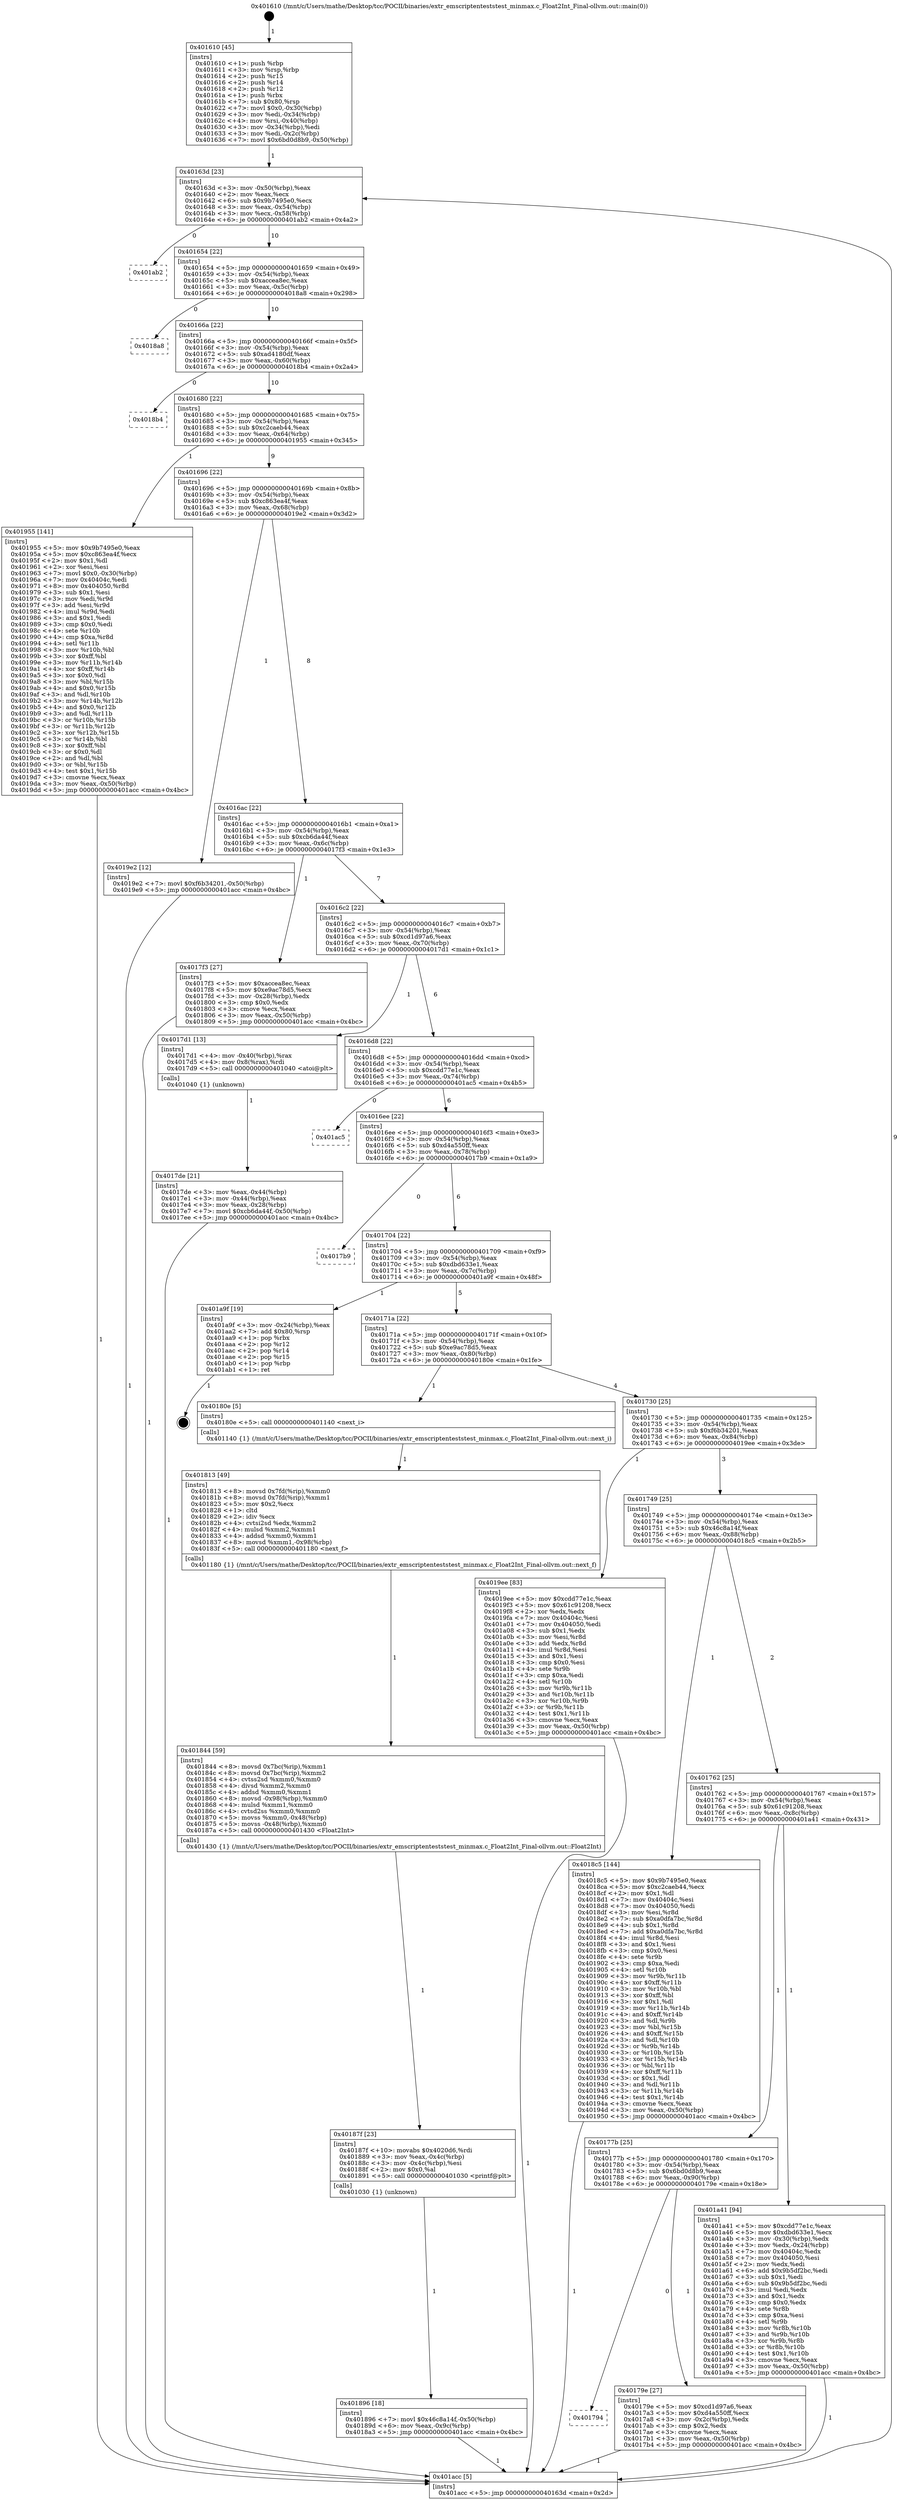 digraph "0x401610" {
  label = "0x401610 (/mnt/c/Users/mathe/Desktop/tcc/POCII/binaries/extr_emscriptenteststest_minmax.c_Float2Int_Final-ollvm.out::main(0))"
  labelloc = "t"
  node[shape=record]

  Entry [label="",width=0.3,height=0.3,shape=circle,fillcolor=black,style=filled]
  "0x40163d" [label="{
     0x40163d [23]\l
     | [instrs]\l
     &nbsp;&nbsp;0x40163d \<+3\>: mov -0x50(%rbp),%eax\l
     &nbsp;&nbsp;0x401640 \<+2\>: mov %eax,%ecx\l
     &nbsp;&nbsp;0x401642 \<+6\>: sub $0x9b7495e0,%ecx\l
     &nbsp;&nbsp;0x401648 \<+3\>: mov %eax,-0x54(%rbp)\l
     &nbsp;&nbsp;0x40164b \<+3\>: mov %ecx,-0x58(%rbp)\l
     &nbsp;&nbsp;0x40164e \<+6\>: je 0000000000401ab2 \<main+0x4a2\>\l
  }"]
  "0x401ab2" [label="{
     0x401ab2\l
  }", style=dashed]
  "0x401654" [label="{
     0x401654 [22]\l
     | [instrs]\l
     &nbsp;&nbsp;0x401654 \<+5\>: jmp 0000000000401659 \<main+0x49\>\l
     &nbsp;&nbsp;0x401659 \<+3\>: mov -0x54(%rbp),%eax\l
     &nbsp;&nbsp;0x40165c \<+5\>: sub $0xaccea8ec,%eax\l
     &nbsp;&nbsp;0x401661 \<+3\>: mov %eax,-0x5c(%rbp)\l
     &nbsp;&nbsp;0x401664 \<+6\>: je 00000000004018a8 \<main+0x298\>\l
  }"]
  Exit [label="",width=0.3,height=0.3,shape=circle,fillcolor=black,style=filled,peripheries=2]
  "0x4018a8" [label="{
     0x4018a8\l
  }", style=dashed]
  "0x40166a" [label="{
     0x40166a [22]\l
     | [instrs]\l
     &nbsp;&nbsp;0x40166a \<+5\>: jmp 000000000040166f \<main+0x5f\>\l
     &nbsp;&nbsp;0x40166f \<+3\>: mov -0x54(%rbp),%eax\l
     &nbsp;&nbsp;0x401672 \<+5\>: sub $0xad4180df,%eax\l
     &nbsp;&nbsp;0x401677 \<+3\>: mov %eax,-0x60(%rbp)\l
     &nbsp;&nbsp;0x40167a \<+6\>: je 00000000004018b4 \<main+0x2a4\>\l
  }"]
  "0x401896" [label="{
     0x401896 [18]\l
     | [instrs]\l
     &nbsp;&nbsp;0x401896 \<+7\>: movl $0x46c8a14f,-0x50(%rbp)\l
     &nbsp;&nbsp;0x40189d \<+6\>: mov %eax,-0x9c(%rbp)\l
     &nbsp;&nbsp;0x4018a3 \<+5\>: jmp 0000000000401acc \<main+0x4bc\>\l
  }"]
  "0x4018b4" [label="{
     0x4018b4\l
  }", style=dashed]
  "0x401680" [label="{
     0x401680 [22]\l
     | [instrs]\l
     &nbsp;&nbsp;0x401680 \<+5\>: jmp 0000000000401685 \<main+0x75\>\l
     &nbsp;&nbsp;0x401685 \<+3\>: mov -0x54(%rbp),%eax\l
     &nbsp;&nbsp;0x401688 \<+5\>: sub $0xc2caeb44,%eax\l
     &nbsp;&nbsp;0x40168d \<+3\>: mov %eax,-0x64(%rbp)\l
     &nbsp;&nbsp;0x401690 \<+6\>: je 0000000000401955 \<main+0x345\>\l
  }"]
  "0x40187f" [label="{
     0x40187f [23]\l
     | [instrs]\l
     &nbsp;&nbsp;0x40187f \<+10\>: movabs $0x4020d6,%rdi\l
     &nbsp;&nbsp;0x401889 \<+3\>: mov %eax,-0x4c(%rbp)\l
     &nbsp;&nbsp;0x40188c \<+3\>: mov -0x4c(%rbp),%esi\l
     &nbsp;&nbsp;0x40188f \<+2\>: mov $0x0,%al\l
     &nbsp;&nbsp;0x401891 \<+5\>: call 0000000000401030 \<printf@plt\>\l
     | [calls]\l
     &nbsp;&nbsp;0x401030 \{1\} (unknown)\l
  }"]
  "0x401955" [label="{
     0x401955 [141]\l
     | [instrs]\l
     &nbsp;&nbsp;0x401955 \<+5\>: mov $0x9b7495e0,%eax\l
     &nbsp;&nbsp;0x40195a \<+5\>: mov $0xc863ea4f,%ecx\l
     &nbsp;&nbsp;0x40195f \<+2\>: mov $0x1,%dl\l
     &nbsp;&nbsp;0x401961 \<+2\>: xor %esi,%esi\l
     &nbsp;&nbsp;0x401963 \<+7\>: movl $0x0,-0x30(%rbp)\l
     &nbsp;&nbsp;0x40196a \<+7\>: mov 0x40404c,%edi\l
     &nbsp;&nbsp;0x401971 \<+8\>: mov 0x404050,%r8d\l
     &nbsp;&nbsp;0x401979 \<+3\>: sub $0x1,%esi\l
     &nbsp;&nbsp;0x40197c \<+3\>: mov %edi,%r9d\l
     &nbsp;&nbsp;0x40197f \<+3\>: add %esi,%r9d\l
     &nbsp;&nbsp;0x401982 \<+4\>: imul %r9d,%edi\l
     &nbsp;&nbsp;0x401986 \<+3\>: and $0x1,%edi\l
     &nbsp;&nbsp;0x401989 \<+3\>: cmp $0x0,%edi\l
     &nbsp;&nbsp;0x40198c \<+4\>: sete %r10b\l
     &nbsp;&nbsp;0x401990 \<+4\>: cmp $0xa,%r8d\l
     &nbsp;&nbsp;0x401994 \<+4\>: setl %r11b\l
     &nbsp;&nbsp;0x401998 \<+3\>: mov %r10b,%bl\l
     &nbsp;&nbsp;0x40199b \<+3\>: xor $0xff,%bl\l
     &nbsp;&nbsp;0x40199e \<+3\>: mov %r11b,%r14b\l
     &nbsp;&nbsp;0x4019a1 \<+4\>: xor $0xff,%r14b\l
     &nbsp;&nbsp;0x4019a5 \<+3\>: xor $0x0,%dl\l
     &nbsp;&nbsp;0x4019a8 \<+3\>: mov %bl,%r15b\l
     &nbsp;&nbsp;0x4019ab \<+4\>: and $0x0,%r15b\l
     &nbsp;&nbsp;0x4019af \<+3\>: and %dl,%r10b\l
     &nbsp;&nbsp;0x4019b2 \<+3\>: mov %r14b,%r12b\l
     &nbsp;&nbsp;0x4019b5 \<+4\>: and $0x0,%r12b\l
     &nbsp;&nbsp;0x4019b9 \<+3\>: and %dl,%r11b\l
     &nbsp;&nbsp;0x4019bc \<+3\>: or %r10b,%r15b\l
     &nbsp;&nbsp;0x4019bf \<+3\>: or %r11b,%r12b\l
     &nbsp;&nbsp;0x4019c2 \<+3\>: xor %r12b,%r15b\l
     &nbsp;&nbsp;0x4019c5 \<+3\>: or %r14b,%bl\l
     &nbsp;&nbsp;0x4019c8 \<+3\>: xor $0xff,%bl\l
     &nbsp;&nbsp;0x4019cb \<+3\>: or $0x0,%dl\l
     &nbsp;&nbsp;0x4019ce \<+2\>: and %dl,%bl\l
     &nbsp;&nbsp;0x4019d0 \<+3\>: or %bl,%r15b\l
     &nbsp;&nbsp;0x4019d3 \<+4\>: test $0x1,%r15b\l
     &nbsp;&nbsp;0x4019d7 \<+3\>: cmovne %ecx,%eax\l
     &nbsp;&nbsp;0x4019da \<+3\>: mov %eax,-0x50(%rbp)\l
     &nbsp;&nbsp;0x4019dd \<+5\>: jmp 0000000000401acc \<main+0x4bc\>\l
  }"]
  "0x401696" [label="{
     0x401696 [22]\l
     | [instrs]\l
     &nbsp;&nbsp;0x401696 \<+5\>: jmp 000000000040169b \<main+0x8b\>\l
     &nbsp;&nbsp;0x40169b \<+3\>: mov -0x54(%rbp),%eax\l
     &nbsp;&nbsp;0x40169e \<+5\>: sub $0xc863ea4f,%eax\l
     &nbsp;&nbsp;0x4016a3 \<+3\>: mov %eax,-0x68(%rbp)\l
     &nbsp;&nbsp;0x4016a6 \<+6\>: je 00000000004019e2 \<main+0x3d2\>\l
  }"]
  "0x401844" [label="{
     0x401844 [59]\l
     | [instrs]\l
     &nbsp;&nbsp;0x401844 \<+8\>: movsd 0x7bc(%rip),%xmm1\l
     &nbsp;&nbsp;0x40184c \<+8\>: movsd 0x7bc(%rip),%xmm2\l
     &nbsp;&nbsp;0x401854 \<+4\>: cvtss2sd %xmm0,%xmm0\l
     &nbsp;&nbsp;0x401858 \<+4\>: divsd %xmm2,%xmm0\l
     &nbsp;&nbsp;0x40185c \<+4\>: addsd %xmm0,%xmm1\l
     &nbsp;&nbsp;0x401860 \<+8\>: movsd -0x98(%rbp),%xmm0\l
     &nbsp;&nbsp;0x401868 \<+4\>: mulsd %xmm1,%xmm0\l
     &nbsp;&nbsp;0x40186c \<+4\>: cvtsd2ss %xmm0,%xmm0\l
     &nbsp;&nbsp;0x401870 \<+5\>: movss %xmm0,-0x48(%rbp)\l
     &nbsp;&nbsp;0x401875 \<+5\>: movss -0x48(%rbp),%xmm0\l
     &nbsp;&nbsp;0x40187a \<+5\>: call 0000000000401430 \<Float2Int\>\l
     | [calls]\l
     &nbsp;&nbsp;0x401430 \{1\} (/mnt/c/Users/mathe/Desktop/tcc/POCII/binaries/extr_emscriptenteststest_minmax.c_Float2Int_Final-ollvm.out::Float2Int)\l
  }"]
  "0x4019e2" [label="{
     0x4019e2 [12]\l
     | [instrs]\l
     &nbsp;&nbsp;0x4019e2 \<+7\>: movl $0xf6b34201,-0x50(%rbp)\l
     &nbsp;&nbsp;0x4019e9 \<+5\>: jmp 0000000000401acc \<main+0x4bc\>\l
  }"]
  "0x4016ac" [label="{
     0x4016ac [22]\l
     | [instrs]\l
     &nbsp;&nbsp;0x4016ac \<+5\>: jmp 00000000004016b1 \<main+0xa1\>\l
     &nbsp;&nbsp;0x4016b1 \<+3\>: mov -0x54(%rbp),%eax\l
     &nbsp;&nbsp;0x4016b4 \<+5\>: sub $0xcb6da44f,%eax\l
     &nbsp;&nbsp;0x4016b9 \<+3\>: mov %eax,-0x6c(%rbp)\l
     &nbsp;&nbsp;0x4016bc \<+6\>: je 00000000004017f3 \<main+0x1e3\>\l
  }"]
  "0x401813" [label="{
     0x401813 [49]\l
     | [instrs]\l
     &nbsp;&nbsp;0x401813 \<+8\>: movsd 0x7fd(%rip),%xmm0\l
     &nbsp;&nbsp;0x40181b \<+8\>: movsd 0x7fd(%rip),%xmm1\l
     &nbsp;&nbsp;0x401823 \<+5\>: mov $0x2,%ecx\l
     &nbsp;&nbsp;0x401828 \<+1\>: cltd\l
     &nbsp;&nbsp;0x401829 \<+2\>: idiv %ecx\l
     &nbsp;&nbsp;0x40182b \<+4\>: cvtsi2sd %edx,%xmm2\l
     &nbsp;&nbsp;0x40182f \<+4\>: mulsd %xmm2,%xmm1\l
     &nbsp;&nbsp;0x401833 \<+4\>: addsd %xmm0,%xmm1\l
     &nbsp;&nbsp;0x401837 \<+8\>: movsd %xmm1,-0x98(%rbp)\l
     &nbsp;&nbsp;0x40183f \<+5\>: call 0000000000401180 \<next_f\>\l
     | [calls]\l
     &nbsp;&nbsp;0x401180 \{1\} (/mnt/c/Users/mathe/Desktop/tcc/POCII/binaries/extr_emscriptenteststest_minmax.c_Float2Int_Final-ollvm.out::next_f)\l
  }"]
  "0x4017f3" [label="{
     0x4017f3 [27]\l
     | [instrs]\l
     &nbsp;&nbsp;0x4017f3 \<+5\>: mov $0xaccea8ec,%eax\l
     &nbsp;&nbsp;0x4017f8 \<+5\>: mov $0xe9ac78d5,%ecx\l
     &nbsp;&nbsp;0x4017fd \<+3\>: mov -0x28(%rbp),%edx\l
     &nbsp;&nbsp;0x401800 \<+3\>: cmp $0x0,%edx\l
     &nbsp;&nbsp;0x401803 \<+3\>: cmove %ecx,%eax\l
     &nbsp;&nbsp;0x401806 \<+3\>: mov %eax,-0x50(%rbp)\l
     &nbsp;&nbsp;0x401809 \<+5\>: jmp 0000000000401acc \<main+0x4bc\>\l
  }"]
  "0x4016c2" [label="{
     0x4016c2 [22]\l
     | [instrs]\l
     &nbsp;&nbsp;0x4016c2 \<+5\>: jmp 00000000004016c7 \<main+0xb7\>\l
     &nbsp;&nbsp;0x4016c7 \<+3\>: mov -0x54(%rbp),%eax\l
     &nbsp;&nbsp;0x4016ca \<+5\>: sub $0xcd1d97a6,%eax\l
     &nbsp;&nbsp;0x4016cf \<+3\>: mov %eax,-0x70(%rbp)\l
     &nbsp;&nbsp;0x4016d2 \<+6\>: je 00000000004017d1 \<main+0x1c1\>\l
  }"]
  "0x4017de" [label="{
     0x4017de [21]\l
     | [instrs]\l
     &nbsp;&nbsp;0x4017de \<+3\>: mov %eax,-0x44(%rbp)\l
     &nbsp;&nbsp;0x4017e1 \<+3\>: mov -0x44(%rbp),%eax\l
     &nbsp;&nbsp;0x4017e4 \<+3\>: mov %eax,-0x28(%rbp)\l
     &nbsp;&nbsp;0x4017e7 \<+7\>: movl $0xcb6da44f,-0x50(%rbp)\l
     &nbsp;&nbsp;0x4017ee \<+5\>: jmp 0000000000401acc \<main+0x4bc\>\l
  }"]
  "0x4017d1" [label="{
     0x4017d1 [13]\l
     | [instrs]\l
     &nbsp;&nbsp;0x4017d1 \<+4\>: mov -0x40(%rbp),%rax\l
     &nbsp;&nbsp;0x4017d5 \<+4\>: mov 0x8(%rax),%rdi\l
     &nbsp;&nbsp;0x4017d9 \<+5\>: call 0000000000401040 \<atoi@plt\>\l
     | [calls]\l
     &nbsp;&nbsp;0x401040 \{1\} (unknown)\l
  }"]
  "0x4016d8" [label="{
     0x4016d8 [22]\l
     | [instrs]\l
     &nbsp;&nbsp;0x4016d8 \<+5\>: jmp 00000000004016dd \<main+0xcd\>\l
     &nbsp;&nbsp;0x4016dd \<+3\>: mov -0x54(%rbp),%eax\l
     &nbsp;&nbsp;0x4016e0 \<+5\>: sub $0xcdd77e1c,%eax\l
     &nbsp;&nbsp;0x4016e5 \<+3\>: mov %eax,-0x74(%rbp)\l
     &nbsp;&nbsp;0x4016e8 \<+6\>: je 0000000000401ac5 \<main+0x4b5\>\l
  }"]
  "0x401610" [label="{
     0x401610 [45]\l
     | [instrs]\l
     &nbsp;&nbsp;0x401610 \<+1\>: push %rbp\l
     &nbsp;&nbsp;0x401611 \<+3\>: mov %rsp,%rbp\l
     &nbsp;&nbsp;0x401614 \<+2\>: push %r15\l
     &nbsp;&nbsp;0x401616 \<+2\>: push %r14\l
     &nbsp;&nbsp;0x401618 \<+2\>: push %r12\l
     &nbsp;&nbsp;0x40161a \<+1\>: push %rbx\l
     &nbsp;&nbsp;0x40161b \<+7\>: sub $0x80,%rsp\l
     &nbsp;&nbsp;0x401622 \<+7\>: movl $0x0,-0x30(%rbp)\l
     &nbsp;&nbsp;0x401629 \<+3\>: mov %edi,-0x34(%rbp)\l
     &nbsp;&nbsp;0x40162c \<+4\>: mov %rsi,-0x40(%rbp)\l
     &nbsp;&nbsp;0x401630 \<+3\>: mov -0x34(%rbp),%edi\l
     &nbsp;&nbsp;0x401633 \<+3\>: mov %edi,-0x2c(%rbp)\l
     &nbsp;&nbsp;0x401636 \<+7\>: movl $0x6bd0d8b9,-0x50(%rbp)\l
  }"]
  "0x401ac5" [label="{
     0x401ac5\l
  }", style=dashed]
  "0x4016ee" [label="{
     0x4016ee [22]\l
     | [instrs]\l
     &nbsp;&nbsp;0x4016ee \<+5\>: jmp 00000000004016f3 \<main+0xe3\>\l
     &nbsp;&nbsp;0x4016f3 \<+3\>: mov -0x54(%rbp),%eax\l
     &nbsp;&nbsp;0x4016f6 \<+5\>: sub $0xd4a550ff,%eax\l
     &nbsp;&nbsp;0x4016fb \<+3\>: mov %eax,-0x78(%rbp)\l
     &nbsp;&nbsp;0x4016fe \<+6\>: je 00000000004017b9 \<main+0x1a9\>\l
  }"]
  "0x401acc" [label="{
     0x401acc [5]\l
     | [instrs]\l
     &nbsp;&nbsp;0x401acc \<+5\>: jmp 000000000040163d \<main+0x2d\>\l
  }"]
  "0x4017b9" [label="{
     0x4017b9\l
  }", style=dashed]
  "0x401704" [label="{
     0x401704 [22]\l
     | [instrs]\l
     &nbsp;&nbsp;0x401704 \<+5\>: jmp 0000000000401709 \<main+0xf9\>\l
     &nbsp;&nbsp;0x401709 \<+3\>: mov -0x54(%rbp),%eax\l
     &nbsp;&nbsp;0x40170c \<+5\>: sub $0xdbd633e1,%eax\l
     &nbsp;&nbsp;0x401711 \<+3\>: mov %eax,-0x7c(%rbp)\l
     &nbsp;&nbsp;0x401714 \<+6\>: je 0000000000401a9f \<main+0x48f\>\l
  }"]
  "0x401794" [label="{
     0x401794\l
  }", style=dashed]
  "0x401a9f" [label="{
     0x401a9f [19]\l
     | [instrs]\l
     &nbsp;&nbsp;0x401a9f \<+3\>: mov -0x24(%rbp),%eax\l
     &nbsp;&nbsp;0x401aa2 \<+7\>: add $0x80,%rsp\l
     &nbsp;&nbsp;0x401aa9 \<+1\>: pop %rbx\l
     &nbsp;&nbsp;0x401aaa \<+2\>: pop %r12\l
     &nbsp;&nbsp;0x401aac \<+2\>: pop %r14\l
     &nbsp;&nbsp;0x401aae \<+2\>: pop %r15\l
     &nbsp;&nbsp;0x401ab0 \<+1\>: pop %rbp\l
     &nbsp;&nbsp;0x401ab1 \<+1\>: ret\l
  }"]
  "0x40171a" [label="{
     0x40171a [22]\l
     | [instrs]\l
     &nbsp;&nbsp;0x40171a \<+5\>: jmp 000000000040171f \<main+0x10f\>\l
     &nbsp;&nbsp;0x40171f \<+3\>: mov -0x54(%rbp),%eax\l
     &nbsp;&nbsp;0x401722 \<+5\>: sub $0xe9ac78d5,%eax\l
     &nbsp;&nbsp;0x401727 \<+3\>: mov %eax,-0x80(%rbp)\l
     &nbsp;&nbsp;0x40172a \<+6\>: je 000000000040180e \<main+0x1fe\>\l
  }"]
  "0x40179e" [label="{
     0x40179e [27]\l
     | [instrs]\l
     &nbsp;&nbsp;0x40179e \<+5\>: mov $0xcd1d97a6,%eax\l
     &nbsp;&nbsp;0x4017a3 \<+5\>: mov $0xd4a550ff,%ecx\l
     &nbsp;&nbsp;0x4017a8 \<+3\>: mov -0x2c(%rbp),%edx\l
     &nbsp;&nbsp;0x4017ab \<+3\>: cmp $0x2,%edx\l
     &nbsp;&nbsp;0x4017ae \<+3\>: cmovne %ecx,%eax\l
     &nbsp;&nbsp;0x4017b1 \<+3\>: mov %eax,-0x50(%rbp)\l
     &nbsp;&nbsp;0x4017b4 \<+5\>: jmp 0000000000401acc \<main+0x4bc\>\l
  }"]
  "0x40180e" [label="{
     0x40180e [5]\l
     | [instrs]\l
     &nbsp;&nbsp;0x40180e \<+5\>: call 0000000000401140 \<next_i\>\l
     | [calls]\l
     &nbsp;&nbsp;0x401140 \{1\} (/mnt/c/Users/mathe/Desktop/tcc/POCII/binaries/extr_emscriptenteststest_minmax.c_Float2Int_Final-ollvm.out::next_i)\l
  }"]
  "0x401730" [label="{
     0x401730 [25]\l
     | [instrs]\l
     &nbsp;&nbsp;0x401730 \<+5\>: jmp 0000000000401735 \<main+0x125\>\l
     &nbsp;&nbsp;0x401735 \<+3\>: mov -0x54(%rbp),%eax\l
     &nbsp;&nbsp;0x401738 \<+5\>: sub $0xf6b34201,%eax\l
     &nbsp;&nbsp;0x40173d \<+6\>: mov %eax,-0x84(%rbp)\l
     &nbsp;&nbsp;0x401743 \<+6\>: je 00000000004019ee \<main+0x3de\>\l
  }"]
  "0x40177b" [label="{
     0x40177b [25]\l
     | [instrs]\l
     &nbsp;&nbsp;0x40177b \<+5\>: jmp 0000000000401780 \<main+0x170\>\l
     &nbsp;&nbsp;0x401780 \<+3\>: mov -0x54(%rbp),%eax\l
     &nbsp;&nbsp;0x401783 \<+5\>: sub $0x6bd0d8b9,%eax\l
     &nbsp;&nbsp;0x401788 \<+6\>: mov %eax,-0x90(%rbp)\l
     &nbsp;&nbsp;0x40178e \<+6\>: je 000000000040179e \<main+0x18e\>\l
  }"]
  "0x4019ee" [label="{
     0x4019ee [83]\l
     | [instrs]\l
     &nbsp;&nbsp;0x4019ee \<+5\>: mov $0xcdd77e1c,%eax\l
     &nbsp;&nbsp;0x4019f3 \<+5\>: mov $0x61c91208,%ecx\l
     &nbsp;&nbsp;0x4019f8 \<+2\>: xor %edx,%edx\l
     &nbsp;&nbsp;0x4019fa \<+7\>: mov 0x40404c,%esi\l
     &nbsp;&nbsp;0x401a01 \<+7\>: mov 0x404050,%edi\l
     &nbsp;&nbsp;0x401a08 \<+3\>: sub $0x1,%edx\l
     &nbsp;&nbsp;0x401a0b \<+3\>: mov %esi,%r8d\l
     &nbsp;&nbsp;0x401a0e \<+3\>: add %edx,%r8d\l
     &nbsp;&nbsp;0x401a11 \<+4\>: imul %r8d,%esi\l
     &nbsp;&nbsp;0x401a15 \<+3\>: and $0x1,%esi\l
     &nbsp;&nbsp;0x401a18 \<+3\>: cmp $0x0,%esi\l
     &nbsp;&nbsp;0x401a1b \<+4\>: sete %r9b\l
     &nbsp;&nbsp;0x401a1f \<+3\>: cmp $0xa,%edi\l
     &nbsp;&nbsp;0x401a22 \<+4\>: setl %r10b\l
     &nbsp;&nbsp;0x401a26 \<+3\>: mov %r9b,%r11b\l
     &nbsp;&nbsp;0x401a29 \<+3\>: and %r10b,%r11b\l
     &nbsp;&nbsp;0x401a2c \<+3\>: xor %r10b,%r9b\l
     &nbsp;&nbsp;0x401a2f \<+3\>: or %r9b,%r11b\l
     &nbsp;&nbsp;0x401a32 \<+4\>: test $0x1,%r11b\l
     &nbsp;&nbsp;0x401a36 \<+3\>: cmovne %ecx,%eax\l
     &nbsp;&nbsp;0x401a39 \<+3\>: mov %eax,-0x50(%rbp)\l
     &nbsp;&nbsp;0x401a3c \<+5\>: jmp 0000000000401acc \<main+0x4bc\>\l
  }"]
  "0x401749" [label="{
     0x401749 [25]\l
     | [instrs]\l
     &nbsp;&nbsp;0x401749 \<+5\>: jmp 000000000040174e \<main+0x13e\>\l
     &nbsp;&nbsp;0x40174e \<+3\>: mov -0x54(%rbp),%eax\l
     &nbsp;&nbsp;0x401751 \<+5\>: sub $0x46c8a14f,%eax\l
     &nbsp;&nbsp;0x401756 \<+6\>: mov %eax,-0x88(%rbp)\l
     &nbsp;&nbsp;0x40175c \<+6\>: je 00000000004018c5 \<main+0x2b5\>\l
  }"]
  "0x401a41" [label="{
     0x401a41 [94]\l
     | [instrs]\l
     &nbsp;&nbsp;0x401a41 \<+5\>: mov $0xcdd77e1c,%eax\l
     &nbsp;&nbsp;0x401a46 \<+5\>: mov $0xdbd633e1,%ecx\l
     &nbsp;&nbsp;0x401a4b \<+3\>: mov -0x30(%rbp),%edx\l
     &nbsp;&nbsp;0x401a4e \<+3\>: mov %edx,-0x24(%rbp)\l
     &nbsp;&nbsp;0x401a51 \<+7\>: mov 0x40404c,%edx\l
     &nbsp;&nbsp;0x401a58 \<+7\>: mov 0x404050,%esi\l
     &nbsp;&nbsp;0x401a5f \<+2\>: mov %edx,%edi\l
     &nbsp;&nbsp;0x401a61 \<+6\>: add $0x9b5df2bc,%edi\l
     &nbsp;&nbsp;0x401a67 \<+3\>: sub $0x1,%edi\l
     &nbsp;&nbsp;0x401a6a \<+6\>: sub $0x9b5df2bc,%edi\l
     &nbsp;&nbsp;0x401a70 \<+3\>: imul %edi,%edx\l
     &nbsp;&nbsp;0x401a73 \<+3\>: and $0x1,%edx\l
     &nbsp;&nbsp;0x401a76 \<+3\>: cmp $0x0,%edx\l
     &nbsp;&nbsp;0x401a79 \<+4\>: sete %r8b\l
     &nbsp;&nbsp;0x401a7d \<+3\>: cmp $0xa,%esi\l
     &nbsp;&nbsp;0x401a80 \<+4\>: setl %r9b\l
     &nbsp;&nbsp;0x401a84 \<+3\>: mov %r8b,%r10b\l
     &nbsp;&nbsp;0x401a87 \<+3\>: and %r9b,%r10b\l
     &nbsp;&nbsp;0x401a8a \<+3\>: xor %r9b,%r8b\l
     &nbsp;&nbsp;0x401a8d \<+3\>: or %r8b,%r10b\l
     &nbsp;&nbsp;0x401a90 \<+4\>: test $0x1,%r10b\l
     &nbsp;&nbsp;0x401a94 \<+3\>: cmovne %ecx,%eax\l
     &nbsp;&nbsp;0x401a97 \<+3\>: mov %eax,-0x50(%rbp)\l
     &nbsp;&nbsp;0x401a9a \<+5\>: jmp 0000000000401acc \<main+0x4bc\>\l
  }"]
  "0x4018c5" [label="{
     0x4018c5 [144]\l
     | [instrs]\l
     &nbsp;&nbsp;0x4018c5 \<+5\>: mov $0x9b7495e0,%eax\l
     &nbsp;&nbsp;0x4018ca \<+5\>: mov $0xc2caeb44,%ecx\l
     &nbsp;&nbsp;0x4018cf \<+2\>: mov $0x1,%dl\l
     &nbsp;&nbsp;0x4018d1 \<+7\>: mov 0x40404c,%esi\l
     &nbsp;&nbsp;0x4018d8 \<+7\>: mov 0x404050,%edi\l
     &nbsp;&nbsp;0x4018df \<+3\>: mov %esi,%r8d\l
     &nbsp;&nbsp;0x4018e2 \<+7\>: sub $0xa0dfa7bc,%r8d\l
     &nbsp;&nbsp;0x4018e9 \<+4\>: sub $0x1,%r8d\l
     &nbsp;&nbsp;0x4018ed \<+7\>: add $0xa0dfa7bc,%r8d\l
     &nbsp;&nbsp;0x4018f4 \<+4\>: imul %r8d,%esi\l
     &nbsp;&nbsp;0x4018f8 \<+3\>: and $0x1,%esi\l
     &nbsp;&nbsp;0x4018fb \<+3\>: cmp $0x0,%esi\l
     &nbsp;&nbsp;0x4018fe \<+4\>: sete %r9b\l
     &nbsp;&nbsp;0x401902 \<+3\>: cmp $0xa,%edi\l
     &nbsp;&nbsp;0x401905 \<+4\>: setl %r10b\l
     &nbsp;&nbsp;0x401909 \<+3\>: mov %r9b,%r11b\l
     &nbsp;&nbsp;0x40190c \<+4\>: xor $0xff,%r11b\l
     &nbsp;&nbsp;0x401910 \<+3\>: mov %r10b,%bl\l
     &nbsp;&nbsp;0x401913 \<+3\>: xor $0xff,%bl\l
     &nbsp;&nbsp;0x401916 \<+3\>: xor $0x1,%dl\l
     &nbsp;&nbsp;0x401919 \<+3\>: mov %r11b,%r14b\l
     &nbsp;&nbsp;0x40191c \<+4\>: and $0xff,%r14b\l
     &nbsp;&nbsp;0x401920 \<+3\>: and %dl,%r9b\l
     &nbsp;&nbsp;0x401923 \<+3\>: mov %bl,%r15b\l
     &nbsp;&nbsp;0x401926 \<+4\>: and $0xff,%r15b\l
     &nbsp;&nbsp;0x40192a \<+3\>: and %dl,%r10b\l
     &nbsp;&nbsp;0x40192d \<+3\>: or %r9b,%r14b\l
     &nbsp;&nbsp;0x401930 \<+3\>: or %r10b,%r15b\l
     &nbsp;&nbsp;0x401933 \<+3\>: xor %r15b,%r14b\l
     &nbsp;&nbsp;0x401936 \<+3\>: or %bl,%r11b\l
     &nbsp;&nbsp;0x401939 \<+4\>: xor $0xff,%r11b\l
     &nbsp;&nbsp;0x40193d \<+3\>: or $0x1,%dl\l
     &nbsp;&nbsp;0x401940 \<+3\>: and %dl,%r11b\l
     &nbsp;&nbsp;0x401943 \<+3\>: or %r11b,%r14b\l
     &nbsp;&nbsp;0x401946 \<+4\>: test $0x1,%r14b\l
     &nbsp;&nbsp;0x40194a \<+3\>: cmovne %ecx,%eax\l
     &nbsp;&nbsp;0x40194d \<+3\>: mov %eax,-0x50(%rbp)\l
     &nbsp;&nbsp;0x401950 \<+5\>: jmp 0000000000401acc \<main+0x4bc\>\l
  }"]
  "0x401762" [label="{
     0x401762 [25]\l
     | [instrs]\l
     &nbsp;&nbsp;0x401762 \<+5\>: jmp 0000000000401767 \<main+0x157\>\l
     &nbsp;&nbsp;0x401767 \<+3\>: mov -0x54(%rbp),%eax\l
     &nbsp;&nbsp;0x40176a \<+5\>: sub $0x61c91208,%eax\l
     &nbsp;&nbsp;0x40176f \<+6\>: mov %eax,-0x8c(%rbp)\l
     &nbsp;&nbsp;0x401775 \<+6\>: je 0000000000401a41 \<main+0x431\>\l
  }"]
  Entry -> "0x401610" [label=" 1"]
  "0x40163d" -> "0x401ab2" [label=" 0"]
  "0x40163d" -> "0x401654" [label=" 10"]
  "0x401a9f" -> Exit [label=" 1"]
  "0x401654" -> "0x4018a8" [label=" 0"]
  "0x401654" -> "0x40166a" [label=" 10"]
  "0x401a41" -> "0x401acc" [label=" 1"]
  "0x40166a" -> "0x4018b4" [label=" 0"]
  "0x40166a" -> "0x401680" [label=" 10"]
  "0x4019ee" -> "0x401acc" [label=" 1"]
  "0x401680" -> "0x401955" [label=" 1"]
  "0x401680" -> "0x401696" [label=" 9"]
  "0x4019e2" -> "0x401acc" [label=" 1"]
  "0x401696" -> "0x4019e2" [label=" 1"]
  "0x401696" -> "0x4016ac" [label=" 8"]
  "0x401955" -> "0x401acc" [label=" 1"]
  "0x4016ac" -> "0x4017f3" [label=" 1"]
  "0x4016ac" -> "0x4016c2" [label=" 7"]
  "0x4018c5" -> "0x401acc" [label=" 1"]
  "0x4016c2" -> "0x4017d1" [label=" 1"]
  "0x4016c2" -> "0x4016d8" [label=" 6"]
  "0x401896" -> "0x401acc" [label=" 1"]
  "0x4016d8" -> "0x401ac5" [label=" 0"]
  "0x4016d8" -> "0x4016ee" [label=" 6"]
  "0x40187f" -> "0x401896" [label=" 1"]
  "0x4016ee" -> "0x4017b9" [label=" 0"]
  "0x4016ee" -> "0x401704" [label=" 6"]
  "0x401844" -> "0x40187f" [label=" 1"]
  "0x401704" -> "0x401a9f" [label=" 1"]
  "0x401704" -> "0x40171a" [label=" 5"]
  "0x401813" -> "0x401844" [label=" 1"]
  "0x40171a" -> "0x40180e" [label=" 1"]
  "0x40171a" -> "0x401730" [label=" 4"]
  "0x40180e" -> "0x401813" [label=" 1"]
  "0x401730" -> "0x4019ee" [label=" 1"]
  "0x401730" -> "0x401749" [label=" 3"]
  "0x4017de" -> "0x401acc" [label=" 1"]
  "0x401749" -> "0x4018c5" [label=" 1"]
  "0x401749" -> "0x401762" [label=" 2"]
  "0x4017d1" -> "0x4017de" [label=" 1"]
  "0x401762" -> "0x401a41" [label=" 1"]
  "0x401762" -> "0x40177b" [label=" 1"]
  "0x4017f3" -> "0x401acc" [label=" 1"]
  "0x40177b" -> "0x40179e" [label=" 1"]
  "0x40177b" -> "0x401794" [label=" 0"]
  "0x40179e" -> "0x401acc" [label=" 1"]
  "0x401610" -> "0x40163d" [label=" 1"]
  "0x401acc" -> "0x40163d" [label=" 9"]
}
